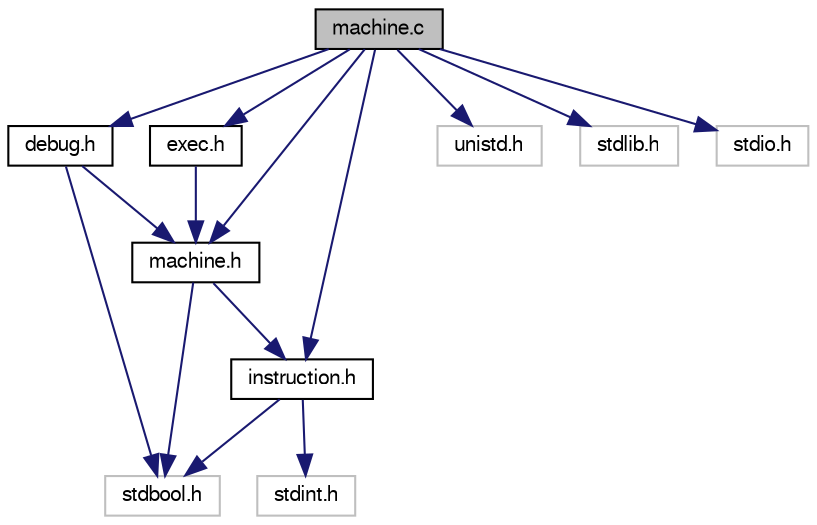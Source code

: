 digraph "machine.c"
{
  edge [fontname="FreeSans",fontsize="10",labelfontname="FreeSans",labelfontsize="10"];
  node [fontname="FreeSans",fontsize="10",shape=record];
  Node1 [label="machine.c",height=0.2,width=0.4,color="black", fillcolor="grey75", style="filled" fontcolor="black"];
  Node1 -> Node2 [color="midnightblue",fontsize="10",style="solid",fontname="FreeSans"];
  Node2 [label="machine.h",height=0.2,width=0.4,color="black", fillcolor="white", style="filled",URL="$machine_8h.html",tooltip="Description de la structure du processeur et de sa mémoire. "];
  Node2 -> Node3 [color="midnightblue",fontsize="10",style="solid",fontname="FreeSans"];
  Node3 [label="stdbool.h",height=0.2,width=0.4,color="grey75", fillcolor="white", style="filled"];
  Node2 -> Node4 [color="midnightblue",fontsize="10",style="solid",fontname="FreeSans"];
  Node4 [label="instruction.h",height=0.2,width=0.4,color="black", fillcolor="white", style="filled",URL="$instruction_8h.html",tooltip="Description du jeu d&#39;instruction. "];
  Node4 -> Node3 [color="midnightblue",fontsize="10",style="solid",fontname="FreeSans"];
  Node4 -> Node5 [color="midnightblue",fontsize="10",style="solid",fontname="FreeSans"];
  Node5 [label="stdint.h",height=0.2,width=0.4,color="grey75", fillcolor="white", style="filled"];
  Node1 -> Node6 [color="midnightblue",fontsize="10",style="solid",fontname="FreeSans"];
  Node6 [label="exec.h",height=0.2,width=0.4,color="black", fillcolor="white", style="filled",URL="$exec_8h.html",tooltip="Exécution d&#39;une instruction. "];
  Node6 -> Node2 [color="midnightblue",fontsize="10",style="solid",fontname="FreeSans"];
  Node1 -> Node4 [color="midnightblue",fontsize="10",style="solid",fontname="FreeSans"];
  Node1 -> Node7 [color="midnightblue",fontsize="10",style="solid",fontname="FreeSans"];
  Node7 [label="unistd.h",height=0.2,width=0.4,color="grey75", fillcolor="white", style="filled"];
  Node1 -> Node8 [color="midnightblue",fontsize="10",style="solid",fontname="FreeSans"];
  Node8 [label="stdlib.h",height=0.2,width=0.4,color="grey75", fillcolor="white", style="filled"];
  Node1 -> Node9 [color="midnightblue",fontsize="10",style="solid",fontname="FreeSans"];
  Node9 [label="stdio.h",height=0.2,width=0.4,color="grey75", fillcolor="white", style="filled"];
  Node1 -> Node10 [color="midnightblue",fontsize="10",style="solid",fontname="FreeSans"];
  Node10 [label="debug.h",height=0.2,width=0.4,color="black", fillcolor="white", style="filled",URL="$debug_8h.html",tooltip="Fonctions de mise au point interactive. "];
  Node10 -> Node3 [color="midnightblue",fontsize="10",style="solid",fontname="FreeSans"];
  Node10 -> Node2 [color="midnightblue",fontsize="10",style="solid",fontname="FreeSans"];
}
